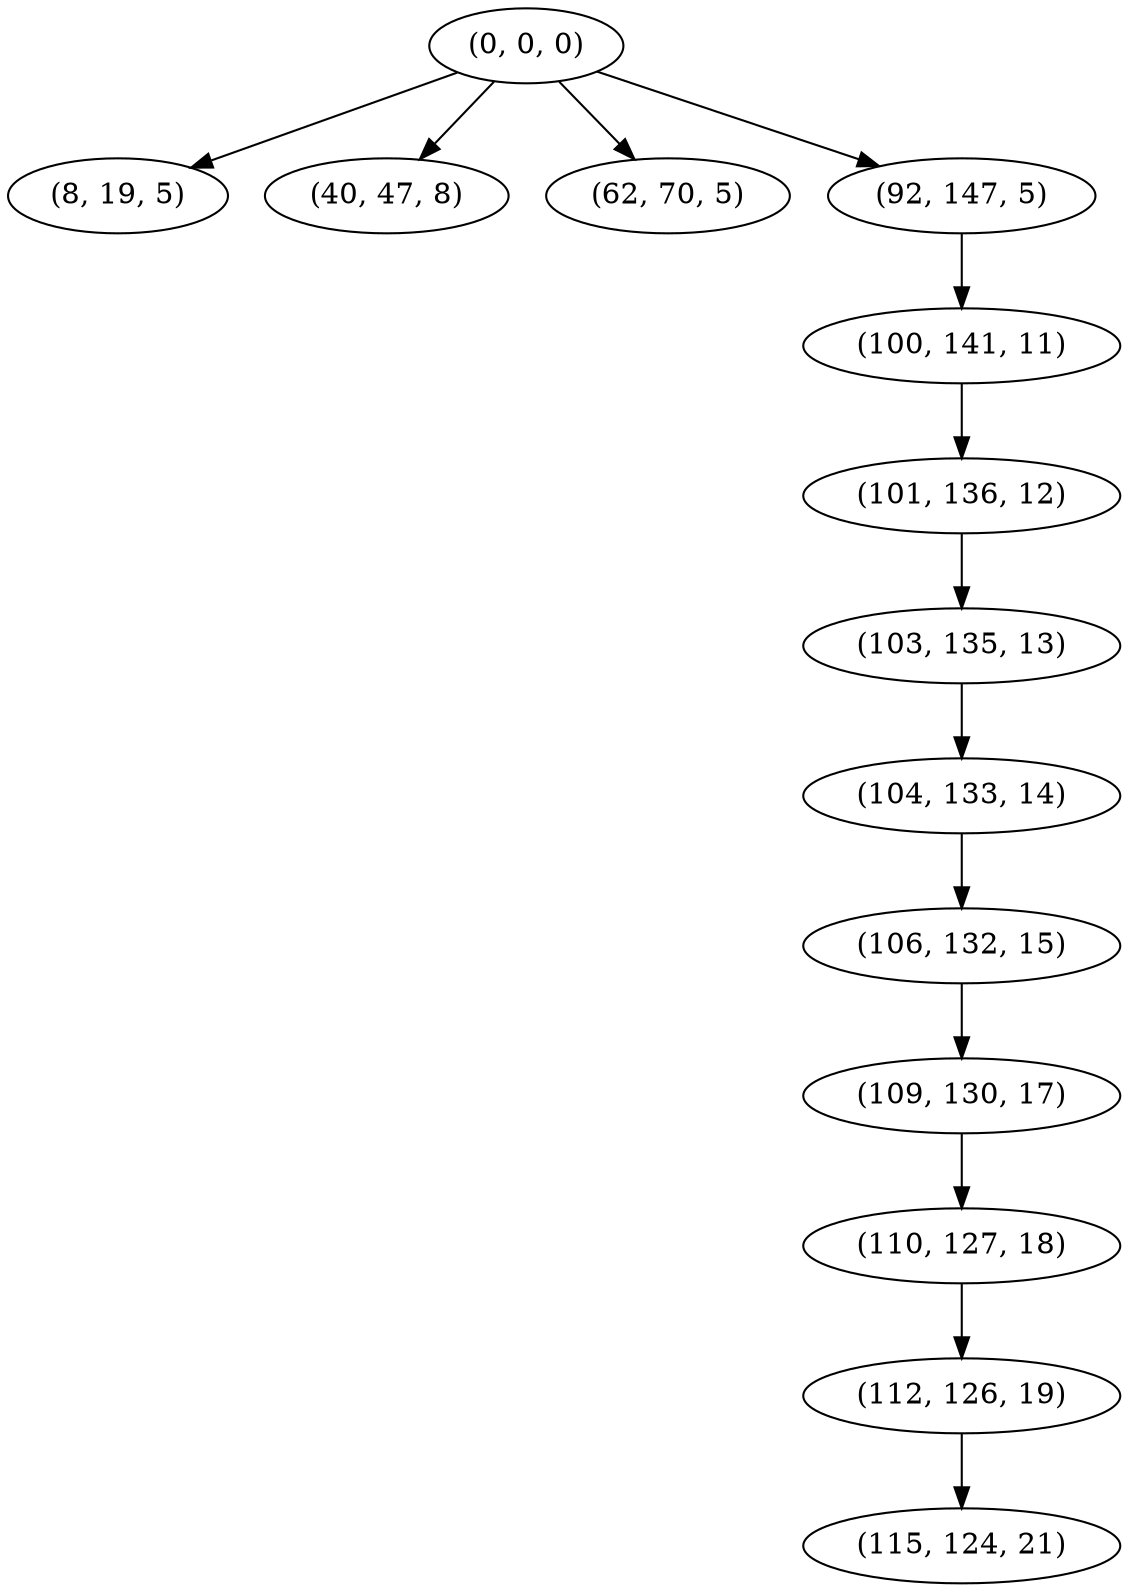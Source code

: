 digraph tree {
    "(0, 0, 0)";
    "(8, 19, 5)";
    "(40, 47, 8)";
    "(62, 70, 5)";
    "(92, 147, 5)";
    "(100, 141, 11)";
    "(101, 136, 12)";
    "(103, 135, 13)";
    "(104, 133, 14)";
    "(106, 132, 15)";
    "(109, 130, 17)";
    "(110, 127, 18)";
    "(112, 126, 19)";
    "(115, 124, 21)";
    "(0, 0, 0)" -> "(8, 19, 5)";
    "(0, 0, 0)" -> "(40, 47, 8)";
    "(0, 0, 0)" -> "(62, 70, 5)";
    "(0, 0, 0)" -> "(92, 147, 5)";
    "(92, 147, 5)" -> "(100, 141, 11)";
    "(100, 141, 11)" -> "(101, 136, 12)";
    "(101, 136, 12)" -> "(103, 135, 13)";
    "(103, 135, 13)" -> "(104, 133, 14)";
    "(104, 133, 14)" -> "(106, 132, 15)";
    "(106, 132, 15)" -> "(109, 130, 17)";
    "(109, 130, 17)" -> "(110, 127, 18)";
    "(110, 127, 18)" -> "(112, 126, 19)";
    "(112, 126, 19)" -> "(115, 124, 21)";
}
